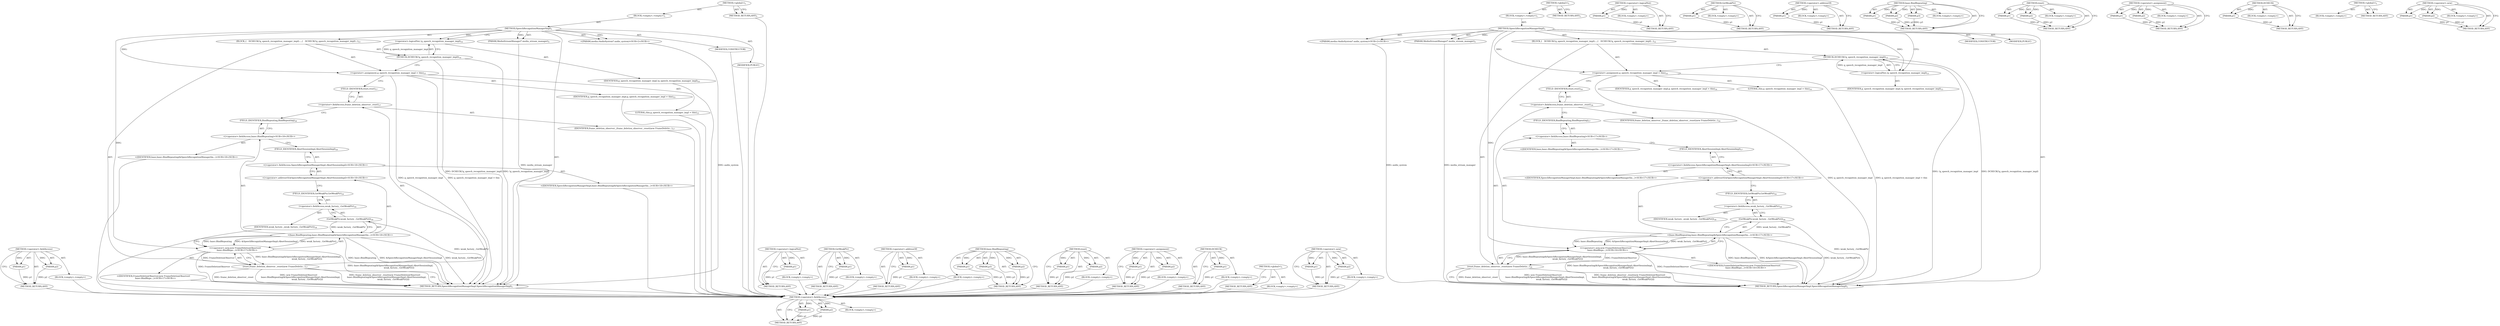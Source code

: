 digraph "&lt;operator&gt;.new" {
vulnerable_81 [label=<(METHOD,&lt;operator&gt;.fieldAccess)>];
vulnerable_82 [label=<(PARAM,p1)>];
vulnerable_83 [label=<(PARAM,p2)>];
vulnerable_84 [label=<(BLOCK,&lt;empty&gt;,&lt;empty&gt;)>];
vulnerable_85 [label=<(METHOD_RETURN,ANY)>];
vulnerable_6 [label=<(METHOD,&lt;global&gt;)<SUB>1</SUB>>];
vulnerable_7 [label=<(BLOCK,&lt;empty&gt;,&lt;empty&gt;)<SUB>1</SUB>>];
vulnerable_8 [label=<(METHOD,SpeechRecognitionManagerImpl)<SUB>1</SUB>>];
vulnerable_9 [label="<(PARAM,media::AudioSystem* audio_system)<SUB>2</SUB>>"];
vulnerable_10 [label=<(PARAM,MediaStreamManager* media_stream_manager)<SUB>3</SUB>>];
vulnerable_11 [label=<(BLOCK,{
   DCHECK(!g_speech_recognition_manager_impl)...,{
   DCHECK(!g_speech_recognition_manager_impl)...)<SUB>12</SUB>>];
vulnerable_12 [label=<(DCHECK,DCHECK(!g_speech_recognition_manager_impl))<SUB>13</SUB>>];
vulnerable_13 [label=<(&lt;operator&gt;.logicalNot,!g_speech_recognition_manager_impl)<SUB>13</SUB>>];
vulnerable_14 [label=<(IDENTIFIER,g_speech_recognition_manager_impl,!g_speech_recognition_manager_impl)<SUB>13</SUB>>];
vulnerable_15 [label=<(&lt;operator&gt;.assignment,g_speech_recognition_manager_impl = this)<SUB>14</SUB>>];
vulnerable_16 [label=<(IDENTIFIER,g_speech_recognition_manager_impl,g_speech_recognition_manager_impl = this)<SUB>14</SUB>>];
vulnerable_17 [label=<(LITERAL,this,g_speech_recognition_manager_impl = this)<SUB>14</SUB>>];
vulnerable_18 [label=<(reset,frame_deletion_observer_.reset(new FrameDeletio...)<SUB>16</SUB>>];
vulnerable_19 [label=<(&lt;operator&gt;.fieldAccess,frame_deletion_observer_.reset)<SUB>16</SUB>>];
vulnerable_20 [label=<(IDENTIFIER,frame_deletion_observer_,frame_deletion_observer_.reset(new FrameDeletio...)<SUB>16</SUB>>];
vulnerable_21 [label=<(FIELD_IDENTIFIER,reset,reset)<SUB>16</SUB>>];
vulnerable_22 [label="<(&lt;operator&gt;.new,new FrameDeletionObserver(
      base::BindRepe...)<SUB>16</SUB>>"];
vulnerable_23 [label="<(IDENTIFIER,FrameDeletionObserver,new FrameDeletionObserver(
      base::BindRepe...)<SUB>16</SUB>>"];
vulnerable_24 [label="<(base.BindRepeating,base::BindRepeating(&amp;SpeechRecognitionManagerIm...)<SUB>17</SUB>>"];
vulnerable_25 [label="<(&lt;operator&gt;.fieldAccess,base::BindRepeating)<SUB>17</SUB>>"];
vulnerable_26 [label="<(IDENTIFIER,base,base::BindRepeating(&amp;SpeechRecognitionManagerIm...)<SUB>17</SUB>>"];
vulnerable_27 [label=<(FIELD_IDENTIFIER,BindRepeating,BindRepeating)<SUB>17</SUB>>];
vulnerable_28 [label="<(&lt;operator&gt;.addressOf,&amp;SpeechRecognitionManagerImpl::AbortSessionImpl)<SUB>17</SUB>>"];
vulnerable_29 [label="<(&lt;operator&gt;.fieldAccess,SpeechRecognitionManagerImpl::AbortSessionImpl)<SUB>17</SUB>>"];
vulnerable_30 [label="<(IDENTIFIER,SpeechRecognitionManagerImpl,base::BindRepeating(&amp;SpeechRecognitionManagerIm...)<SUB>17</SUB>>"];
vulnerable_31 [label=<(FIELD_IDENTIFIER,AbortSessionImpl,AbortSessionImpl)<SUB>17</SUB>>];
vulnerable_32 [label=<(GetWeakPtr,weak_factory_.GetWeakPtr())<SUB>18</SUB>>];
vulnerable_33 [label=<(&lt;operator&gt;.fieldAccess,weak_factory_.GetWeakPtr)<SUB>18</SUB>>];
vulnerable_34 [label=<(IDENTIFIER,weak_factory_,weak_factory_.GetWeakPtr())<SUB>18</SUB>>];
vulnerable_35 [label=<(FIELD_IDENTIFIER,GetWeakPtr,GetWeakPtr)<SUB>18</SUB>>];
vulnerable_36 [label=<(MODIFIER,CONSTRUCTOR)>];
vulnerable_37 [label=<(MODIFIER,PUBLIC)>];
vulnerable_38 [label=<(METHOD_RETURN,SpeechRecognitionManagerImpl.SpeechRecognitionManagerImpl)<SUB>1</SUB>>];
vulnerable_40 [label=<(METHOD_RETURN,ANY)<SUB>1</SUB>>];
vulnerable_67 [label=<(METHOD,&lt;operator&gt;.logicalNot)>];
vulnerable_68 [label=<(PARAM,p1)>];
vulnerable_69 [label=<(BLOCK,&lt;empty&gt;,&lt;empty&gt;)>];
vulnerable_70 [label=<(METHOD_RETURN,ANY)>];
vulnerable_101 [label=<(METHOD,GetWeakPtr)>];
vulnerable_102 [label=<(PARAM,p1)>];
vulnerable_103 [label=<(BLOCK,&lt;empty&gt;,&lt;empty&gt;)>];
vulnerable_104 [label=<(METHOD_RETURN,ANY)>];
vulnerable_97 [label=<(METHOD,&lt;operator&gt;.addressOf)>];
vulnerable_98 [label=<(PARAM,p1)>];
vulnerable_99 [label=<(BLOCK,&lt;empty&gt;,&lt;empty&gt;)>];
vulnerable_100 [label=<(METHOD_RETURN,ANY)>];
vulnerable_91 [label=<(METHOD,base.BindRepeating)>];
vulnerable_92 [label=<(PARAM,p1)>];
vulnerable_93 [label=<(PARAM,p2)>];
vulnerable_94 [label=<(PARAM,p3)>];
vulnerable_95 [label=<(BLOCK,&lt;empty&gt;,&lt;empty&gt;)>];
vulnerable_96 [label=<(METHOD_RETURN,ANY)>];
vulnerable_76 [label=<(METHOD,reset)>];
vulnerable_77 [label=<(PARAM,p1)>];
vulnerable_78 [label=<(PARAM,p2)>];
vulnerable_79 [label=<(BLOCK,&lt;empty&gt;,&lt;empty&gt;)>];
vulnerable_80 [label=<(METHOD_RETURN,ANY)>];
vulnerable_71 [label=<(METHOD,&lt;operator&gt;.assignment)>];
vulnerable_72 [label=<(PARAM,p1)>];
vulnerable_73 [label=<(PARAM,p2)>];
vulnerable_74 [label=<(BLOCK,&lt;empty&gt;,&lt;empty&gt;)>];
vulnerable_75 [label=<(METHOD_RETURN,ANY)>];
vulnerable_63 [label=<(METHOD,DCHECK)>];
vulnerable_64 [label=<(PARAM,p1)>];
vulnerable_65 [label=<(BLOCK,&lt;empty&gt;,&lt;empty&gt;)>];
vulnerable_66 [label=<(METHOD_RETURN,ANY)>];
vulnerable_57 [label=<(METHOD,&lt;global&gt;)<SUB>1</SUB>>];
vulnerable_58 [label=<(BLOCK,&lt;empty&gt;,&lt;empty&gt;)>];
vulnerable_59 [label=<(METHOD_RETURN,ANY)>];
vulnerable_86 [label=<(METHOD,&lt;operator&gt;.new)>];
vulnerable_87 [label=<(PARAM,p1)>];
vulnerable_88 [label=<(PARAM,p2)>];
vulnerable_89 [label=<(BLOCK,&lt;empty&gt;,&lt;empty&gt;)>];
vulnerable_90 [label=<(METHOD_RETURN,ANY)>];
fixed_81 [label=<(METHOD,&lt;operator&gt;.fieldAccess)>];
fixed_82 [label=<(PARAM,p1)>];
fixed_83 [label=<(PARAM,p2)>];
fixed_84 [label=<(BLOCK,&lt;empty&gt;,&lt;empty&gt;)>];
fixed_85 [label=<(METHOD_RETURN,ANY)>];
fixed_6 [label=<(METHOD,&lt;global&gt;)<SUB>1</SUB>>];
fixed_7 [label=<(BLOCK,&lt;empty&gt;,&lt;empty&gt;)<SUB>1</SUB>>];
fixed_8 [label=<(METHOD,SpeechRecognitionManagerImpl)<SUB>1</SUB>>];
fixed_9 [label="<(PARAM,media::AudioSystem* audio_system)<SUB>2</SUB>>"];
fixed_10 [label=<(PARAM,MediaStreamManager* media_stream_manager)<SUB>3</SUB>>];
fixed_11 [label=<(BLOCK,{
   DCHECK(!g_speech_recognition_manager_impl)...,{
   DCHECK(!g_speech_recognition_manager_impl)...)<SUB>13</SUB>>];
fixed_12 [label=<(DCHECK,DCHECK(!g_speech_recognition_manager_impl))<SUB>14</SUB>>];
fixed_13 [label=<(&lt;operator&gt;.logicalNot,!g_speech_recognition_manager_impl)<SUB>14</SUB>>];
fixed_14 [label=<(IDENTIFIER,g_speech_recognition_manager_impl,!g_speech_recognition_manager_impl)<SUB>14</SUB>>];
fixed_15 [label=<(&lt;operator&gt;.assignment,g_speech_recognition_manager_impl = this)<SUB>15</SUB>>];
fixed_16 [label=<(IDENTIFIER,g_speech_recognition_manager_impl,g_speech_recognition_manager_impl = this)<SUB>15</SUB>>];
fixed_17 [label=<(LITERAL,this,g_speech_recognition_manager_impl = this)<SUB>15</SUB>>];
fixed_18 [label=<(reset,frame_deletion_observer_.reset(new FrameDeletio...)<SUB>17</SUB>>];
fixed_19 [label=<(&lt;operator&gt;.fieldAccess,frame_deletion_observer_.reset)<SUB>17</SUB>>];
fixed_20 [label=<(IDENTIFIER,frame_deletion_observer_,frame_deletion_observer_.reset(new FrameDeletio...)<SUB>17</SUB>>];
fixed_21 [label=<(FIELD_IDENTIFIER,reset,reset)<SUB>17</SUB>>];
fixed_22 [label="<(&lt;operator&gt;.new,new FrameDeletionObserver(
      base::BindRepe...)<SUB>17</SUB>>"];
fixed_23 [label="<(IDENTIFIER,FrameDeletionObserver,new FrameDeletionObserver(
      base::BindRepe...)<SUB>17</SUB>>"];
fixed_24 [label="<(base.BindRepeating,base::BindRepeating(&amp;SpeechRecognitionManagerIm...)<SUB>18</SUB>>"];
fixed_25 [label="<(&lt;operator&gt;.fieldAccess,base::BindRepeating)<SUB>18</SUB>>"];
fixed_26 [label="<(IDENTIFIER,base,base::BindRepeating(&amp;SpeechRecognitionManagerIm...)<SUB>18</SUB>>"];
fixed_27 [label=<(FIELD_IDENTIFIER,BindRepeating,BindRepeating)<SUB>18</SUB>>];
fixed_28 [label="<(&lt;operator&gt;.addressOf,&amp;SpeechRecognitionManagerImpl::AbortSessionImpl)<SUB>18</SUB>>"];
fixed_29 [label="<(&lt;operator&gt;.fieldAccess,SpeechRecognitionManagerImpl::AbortSessionImpl)<SUB>18</SUB>>"];
fixed_30 [label="<(IDENTIFIER,SpeechRecognitionManagerImpl,base::BindRepeating(&amp;SpeechRecognitionManagerIm...)<SUB>18</SUB>>"];
fixed_31 [label=<(FIELD_IDENTIFIER,AbortSessionImpl,AbortSessionImpl)<SUB>18</SUB>>];
fixed_32 [label=<(GetWeakPtr,weak_factory_.GetWeakPtr())<SUB>19</SUB>>];
fixed_33 [label=<(&lt;operator&gt;.fieldAccess,weak_factory_.GetWeakPtr)<SUB>19</SUB>>];
fixed_34 [label=<(IDENTIFIER,weak_factory_,weak_factory_.GetWeakPtr())<SUB>19</SUB>>];
fixed_35 [label=<(FIELD_IDENTIFIER,GetWeakPtr,GetWeakPtr)<SUB>19</SUB>>];
fixed_36 [label=<(MODIFIER,CONSTRUCTOR)>];
fixed_37 [label=<(MODIFIER,PUBLIC)>];
fixed_38 [label=<(METHOD_RETURN,SpeechRecognitionManagerImpl.SpeechRecognitionManagerImpl)<SUB>1</SUB>>];
fixed_40 [label=<(METHOD_RETURN,ANY)<SUB>1</SUB>>];
fixed_67 [label=<(METHOD,&lt;operator&gt;.logicalNot)>];
fixed_68 [label=<(PARAM,p1)>];
fixed_69 [label=<(BLOCK,&lt;empty&gt;,&lt;empty&gt;)>];
fixed_70 [label=<(METHOD_RETURN,ANY)>];
fixed_101 [label=<(METHOD,GetWeakPtr)>];
fixed_102 [label=<(PARAM,p1)>];
fixed_103 [label=<(BLOCK,&lt;empty&gt;,&lt;empty&gt;)>];
fixed_104 [label=<(METHOD_RETURN,ANY)>];
fixed_97 [label=<(METHOD,&lt;operator&gt;.addressOf)>];
fixed_98 [label=<(PARAM,p1)>];
fixed_99 [label=<(BLOCK,&lt;empty&gt;,&lt;empty&gt;)>];
fixed_100 [label=<(METHOD_RETURN,ANY)>];
fixed_91 [label=<(METHOD,base.BindRepeating)>];
fixed_92 [label=<(PARAM,p1)>];
fixed_93 [label=<(PARAM,p2)>];
fixed_94 [label=<(PARAM,p3)>];
fixed_95 [label=<(BLOCK,&lt;empty&gt;,&lt;empty&gt;)>];
fixed_96 [label=<(METHOD_RETURN,ANY)>];
fixed_76 [label=<(METHOD,reset)>];
fixed_77 [label=<(PARAM,p1)>];
fixed_78 [label=<(PARAM,p2)>];
fixed_79 [label=<(BLOCK,&lt;empty&gt;,&lt;empty&gt;)>];
fixed_80 [label=<(METHOD_RETURN,ANY)>];
fixed_71 [label=<(METHOD,&lt;operator&gt;.assignment)>];
fixed_72 [label=<(PARAM,p1)>];
fixed_73 [label=<(PARAM,p2)>];
fixed_74 [label=<(BLOCK,&lt;empty&gt;,&lt;empty&gt;)>];
fixed_75 [label=<(METHOD_RETURN,ANY)>];
fixed_63 [label=<(METHOD,DCHECK)>];
fixed_64 [label=<(PARAM,p1)>];
fixed_65 [label=<(BLOCK,&lt;empty&gt;,&lt;empty&gt;)>];
fixed_66 [label=<(METHOD_RETURN,ANY)>];
fixed_57 [label=<(METHOD,&lt;global&gt;)<SUB>1</SUB>>];
fixed_58 [label=<(BLOCK,&lt;empty&gt;,&lt;empty&gt;)>];
fixed_59 [label=<(METHOD_RETURN,ANY)>];
fixed_86 [label=<(METHOD,&lt;operator&gt;.new)>];
fixed_87 [label=<(PARAM,p1)>];
fixed_88 [label=<(PARAM,p2)>];
fixed_89 [label=<(BLOCK,&lt;empty&gt;,&lt;empty&gt;)>];
fixed_90 [label=<(METHOD_RETURN,ANY)>];
vulnerable_81 -> vulnerable_82  [key=0, label="AST: "];
vulnerable_81 -> vulnerable_82  [key=1, label="DDG: "];
vulnerable_81 -> vulnerable_84  [key=0, label="AST: "];
vulnerable_81 -> vulnerable_83  [key=0, label="AST: "];
vulnerable_81 -> vulnerable_83  [key=1, label="DDG: "];
vulnerable_81 -> vulnerable_85  [key=0, label="AST: "];
vulnerable_81 -> vulnerable_85  [key=1, label="CFG: "];
vulnerable_82 -> vulnerable_85  [key=0, label="DDG: p1"];
vulnerable_83 -> vulnerable_85  [key=0, label="DDG: p2"];
vulnerable_6 -> vulnerable_7  [key=0, label="AST: "];
vulnerable_6 -> vulnerable_40  [key=0, label="AST: "];
vulnerable_6 -> vulnerable_40  [key=1, label="CFG: "];
vulnerable_7 -> vulnerable_8  [key=0, label="AST: "];
vulnerable_8 -> vulnerable_9  [key=0, label="AST: "];
vulnerable_8 -> vulnerable_9  [key=1, label="DDG: "];
vulnerable_8 -> vulnerable_10  [key=0, label="AST: "];
vulnerable_8 -> vulnerable_10  [key=1, label="DDG: "];
vulnerable_8 -> vulnerable_11  [key=0, label="AST: "];
vulnerable_8 -> vulnerable_36  [key=0, label="AST: "];
vulnerable_8 -> vulnerable_37  [key=0, label="AST: "];
vulnerable_8 -> vulnerable_38  [key=0, label="AST: "];
vulnerable_8 -> vulnerable_13  [key=0, label="CFG: "];
vulnerable_8 -> vulnerable_13  [key=1, label="DDG: "];
vulnerable_8 -> vulnerable_15  [key=0, label="DDG: "];
vulnerable_8 -> vulnerable_22  [key=0, label="DDG: "];
vulnerable_9 -> vulnerable_38  [key=0, label="DDG: audio_system"];
vulnerable_10 -> vulnerable_38  [key=0, label="DDG: media_stream_manager"];
vulnerable_11 -> vulnerable_12  [key=0, label="AST: "];
vulnerable_11 -> vulnerable_15  [key=0, label="AST: "];
vulnerable_11 -> vulnerable_18  [key=0, label="AST: "];
vulnerable_12 -> vulnerable_13  [key=0, label="AST: "];
vulnerable_12 -> vulnerable_15  [key=0, label="CFG: "];
vulnerable_12 -> vulnerable_38  [key=0, label="DDG: !g_speech_recognition_manager_impl"];
vulnerable_12 -> vulnerable_38  [key=1, label="DDG: DCHECK(!g_speech_recognition_manager_impl)"];
vulnerable_13 -> vulnerable_14  [key=0, label="AST: "];
vulnerable_13 -> vulnerable_12  [key=0, label="CFG: "];
vulnerable_13 -> vulnerable_12  [key=1, label="DDG: g_speech_recognition_manager_impl"];
vulnerable_15 -> vulnerable_16  [key=0, label="AST: "];
vulnerable_15 -> vulnerable_17  [key=0, label="AST: "];
vulnerable_15 -> vulnerable_21  [key=0, label="CFG: "];
vulnerable_15 -> vulnerable_38  [key=0, label="DDG: g_speech_recognition_manager_impl"];
vulnerable_15 -> vulnerable_38  [key=1, label="DDG: g_speech_recognition_manager_impl = this"];
vulnerable_18 -> vulnerable_19  [key=0, label="AST: "];
vulnerable_18 -> vulnerable_22  [key=0, label="AST: "];
vulnerable_18 -> vulnerable_38  [key=0, label="CFG: "];
vulnerable_18 -> vulnerable_38  [key=1, label="DDG: frame_deletion_observer_.reset"];
vulnerable_18 -> vulnerable_38  [key=2, label="DDG: new FrameDeletionObserver(
      base::BindRepeating(&amp;SpeechRecognitionManagerImpl::AbortSessionImpl,
                          weak_factory_.GetWeakPtr()))"];
vulnerable_18 -> vulnerable_38  [key=3, label="DDG: frame_deletion_observer_.reset(new FrameDeletionObserver(
      base::BindRepeating(&amp;SpeechRecognitionManagerImpl::AbortSessionImpl,
                          weak_factory_.GetWeakPtr())))"];
vulnerable_19 -> vulnerable_20  [key=0, label="AST: "];
vulnerable_19 -> vulnerable_21  [key=0, label="AST: "];
vulnerable_19 -> vulnerable_27  [key=0, label="CFG: "];
vulnerable_21 -> vulnerable_19  [key=0, label="CFG: "];
vulnerable_22 -> vulnerable_23  [key=0, label="AST: "];
vulnerable_22 -> vulnerable_24  [key=0, label="AST: "];
vulnerable_22 -> vulnerable_18  [key=0, label="CFG: "];
vulnerable_22 -> vulnerable_18  [key=1, label="DDG: FrameDeletionObserver"];
vulnerable_22 -> vulnerable_18  [key=2, label="DDG: base::BindRepeating(&amp;SpeechRecognitionManagerImpl::AbortSessionImpl,
                          weak_factory_.GetWeakPtr())"];
vulnerable_22 -> vulnerable_38  [key=0, label="DDG: base::BindRepeating(&amp;SpeechRecognitionManagerImpl::AbortSessionImpl,
                          weak_factory_.GetWeakPtr())"];
vulnerable_22 -> vulnerable_38  [key=1, label="DDG: FrameDeletionObserver"];
vulnerable_24 -> vulnerable_25  [key=0, label="AST: "];
vulnerable_24 -> vulnerable_28  [key=0, label="AST: "];
vulnerable_24 -> vulnerable_32  [key=0, label="AST: "];
vulnerable_24 -> vulnerable_22  [key=0, label="CFG: "];
vulnerable_24 -> vulnerable_22  [key=1, label="DDG: base::BindRepeating"];
vulnerable_24 -> vulnerable_22  [key=2, label="DDG: &amp;SpeechRecognitionManagerImpl::AbortSessionImpl"];
vulnerable_24 -> vulnerable_22  [key=3, label="DDG: weak_factory_.GetWeakPtr()"];
vulnerable_24 -> vulnerable_38  [key=0, label="DDG: base::BindRepeating"];
vulnerable_24 -> vulnerable_38  [key=1, label="DDG: &amp;SpeechRecognitionManagerImpl::AbortSessionImpl"];
vulnerable_24 -> vulnerable_38  [key=2, label="DDG: weak_factory_.GetWeakPtr()"];
vulnerable_25 -> vulnerable_26  [key=0, label="AST: "];
vulnerable_25 -> vulnerable_27  [key=0, label="AST: "];
vulnerable_25 -> vulnerable_31  [key=0, label="CFG: "];
vulnerable_27 -> vulnerable_25  [key=0, label="CFG: "];
vulnerable_28 -> vulnerable_29  [key=0, label="AST: "];
vulnerable_28 -> vulnerable_35  [key=0, label="CFG: "];
vulnerable_29 -> vulnerable_30  [key=0, label="AST: "];
vulnerable_29 -> vulnerable_31  [key=0, label="AST: "];
vulnerable_29 -> vulnerable_28  [key=0, label="CFG: "];
vulnerable_31 -> vulnerable_29  [key=0, label="CFG: "];
vulnerable_32 -> vulnerable_33  [key=0, label="AST: "];
vulnerable_32 -> vulnerable_24  [key=0, label="CFG: "];
vulnerable_32 -> vulnerable_24  [key=1, label="DDG: weak_factory_.GetWeakPtr"];
vulnerable_32 -> vulnerable_38  [key=0, label="DDG: weak_factory_.GetWeakPtr"];
vulnerable_33 -> vulnerable_34  [key=0, label="AST: "];
vulnerable_33 -> vulnerable_35  [key=0, label="AST: "];
vulnerable_33 -> vulnerable_32  [key=0, label="CFG: "];
vulnerable_35 -> vulnerable_33  [key=0, label="CFG: "];
vulnerable_67 -> vulnerable_68  [key=0, label="AST: "];
vulnerable_67 -> vulnerable_68  [key=1, label="DDG: "];
vulnerable_67 -> vulnerable_69  [key=0, label="AST: "];
vulnerable_67 -> vulnerable_70  [key=0, label="AST: "];
vulnerable_67 -> vulnerable_70  [key=1, label="CFG: "];
vulnerable_68 -> vulnerable_70  [key=0, label="DDG: p1"];
vulnerable_101 -> vulnerable_102  [key=0, label="AST: "];
vulnerable_101 -> vulnerable_102  [key=1, label="DDG: "];
vulnerable_101 -> vulnerable_103  [key=0, label="AST: "];
vulnerable_101 -> vulnerable_104  [key=0, label="AST: "];
vulnerable_101 -> vulnerable_104  [key=1, label="CFG: "];
vulnerable_102 -> vulnerable_104  [key=0, label="DDG: p1"];
vulnerable_97 -> vulnerable_98  [key=0, label="AST: "];
vulnerable_97 -> vulnerable_98  [key=1, label="DDG: "];
vulnerable_97 -> vulnerable_99  [key=0, label="AST: "];
vulnerable_97 -> vulnerable_100  [key=0, label="AST: "];
vulnerable_97 -> vulnerable_100  [key=1, label="CFG: "];
vulnerable_98 -> vulnerable_100  [key=0, label="DDG: p1"];
vulnerable_91 -> vulnerable_92  [key=0, label="AST: "];
vulnerable_91 -> vulnerable_92  [key=1, label="DDG: "];
vulnerable_91 -> vulnerable_95  [key=0, label="AST: "];
vulnerable_91 -> vulnerable_93  [key=0, label="AST: "];
vulnerable_91 -> vulnerable_93  [key=1, label="DDG: "];
vulnerable_91 -> vulnerable_96  [key=0, label="AST: "];
vulnerable_91 -> vulnerable_96  [key=1, label="CFG: "];
vulnerable_91 -> vulnerable_94  [key=0, label="AST: "];
vulnerable_91 -> vulnerable_94  [key=1, label="DDG: "];
vulnerable_92 -> vulnerable_96  [key=0, label="DDG: p1"];
vulnerable_93 -> vulnerable_96  [key=0, label="DDG: p2"];
vulnerable_94 -> vulnerable_96  [key=0, label="DDG: p3"];
vulnerable_76 -> vulnerable_77  [key=0, label="AST: "];
vulnerable_76 -> vulnerable_77  [key=1, label="DDG: "];
vulnerable_76 -> vulnerable_79  [key=0, label="AST: "];
vulnerable_76 -> vulnerable_78  [key=0, label="AST: "];
vulnerable_76 -> vulnerable_78  [key=1, label="DDG: "];
vulnerable_76 -> vulnerable_80  [key=0, label="AST: "];
vulnerable_76 -> vulnerable_80  [key=1, label="CFG: "];
vulnerable_77 -> vulnerable_80  [key=0, label="DDG: p1"];
vulnerable_78 -> vulnerable_80  [key=0, label="DDG: p2"];
vulnerable_71 -> vulnerable_72  [key=0, label="AST: "];
vulnerable_71 -> vulnerable_72  [key=1, label="DDG: "];
vulnerable_71 -> vulnerable_74  [key=0, label="AST: "];
vulnerable_71 -> vulnerable_73  [key=0, label="AST: "];
vulnerable_71 -> vulnerable_73  [key=1, label="DDG: "];
vulnerable_71 -> vulnerable_75  [key=0, label="AST: "];
vulnerable_71 -> vulnerable_75  [key=1, label="CFG: "];
vulnerable_72 -> vulnerable_75  [key=0, label="DDG: p1"];
vulnerable_73 -> vulnerable_75  [key=0, label="DDG: p2"];
vulnerable_63 -> vulnerable_64  [key=0, label="AST: "];
vulnerable_63 -> vulnerable_64  [key=1, label="DDG: "];
vulnerable_63 -> vulnerable_65  [key=0, label="AST: "];
vulnerable_63 -> vulnerable_66  [key=0, label="AST: "];
vulnerable_63 -> vulnerable_66  [key=1, label="CFG: "];
vulnerable_64 -> vulnerable_66  [key=0, label="DDG: p1"];
vulnerable_57 -> vulnerable_58  [key=0, label="AST: "];
vulnerable_57 -> vulnerable_59  [key=0, label="AST: "];
vulnerable_57 -> vulnerable_59  [key=1, label="CFG: "];
vulnerable_86 -> vulnerable_87  [key=0, label="AST: "];
vulnerable_86 -> vulnerable_87  [key=1, label="DDG: "];
vulnerable_86 -> vulnerable_89  [key=0, label="AST: "];
vulnerable_86 -> vulnerable_88  [key=0, label="AST: "];
vulnerable_86 -> vulnerable_88  [key=1, label="DDG: "];
vulnerable_86 -> vulnerable_90  [key=0, label="AST: "];
vulnerable_86 -> vulnerable_90  [key=1, label="CFG: "];
vulnerable_87 -> vulnerable_90  [key=0, label="DDG: p1"];
vulnerable_88 -> vulnerable_90  [key=0, label="DDG: p2"];
fixed_81 -> fixed_82  [key=0, label="AST: "];
fixed_81 -> fixed_82  [key=1, label="DDG: "];
fixed_81 -> fixed_84  [key=0, label="AST: "];
fixed_81 -> fixed_83  [key=0, label="AST: "];
fixed_81 -> fixed_83  [key=1, label="DDG: "];
fixed_81 -> fixed_85  [key=0, label="AST: "];
fixed_81 -> fixed_85  [key=1, label="CFG: "];
fixed_82 -> fixed_85  [key=0, label="DDG: p1"];
fixed_83 -> fixed_85  [key=0, label="DDG: p2"];
fixed_84 -> vulnerable_81  [key=0];
fixed_85 -> vulnerable_81  [key=0];
fixed_6 -> fixed_7  [key=0, label="AST: "];
fixed_6 -> fixed_40  [key=0, label="AST: "];
fixed_6 -> fixed_40  [key=1, label="CFG: "];
fixed_7 -> fixed_8  [key=0, label="AST: "];
fixed_8 -> fixed_9  [key=0, label="AST: "];
fixed_8 -> fixed_9  [key=1, label="DDG: "];
fixed_8 -> fixed_10  [key=0, label="AST: "];
fixed_8 -> fixed_10  [key=1, label="DDG: "];
fixed_8 -> fixed_11  [key=0, label="AST: "];
fixed_8 -> fixed_36  [key=0, label="AST: "];
fixed_8 -> fixed_37  [key=0, label="AST: "];
fixed_8 -> fixed_38  [key=0, label="AST: "];
fixed_8 -> fixed_13  [key=0, label="CFG: "];
fixed_8 -> fixed_13  [key=1, label="DDG: "];
fixed_8 -> fixed_15  [key=0, label="DDG: "];
fixed_8 -> fixed_22  [key=0, label="DDG: "];
fixed_9 -> fixed_38  [key=0, label="DDG: audio_system"];
fixed_10 -> fixed_38  [key=0, label="DDG: media_stream_manager"];
fixed_11 -> fixed_12  [key=0, label="AST: "];
fixed_11 -> fixed_15  [key=0, label="AST: "];
fixed_11 -> fixed_18  [key=0, label="AST: "];
fixed_12 -> fixed_13  [key=0, label="AST: "];
fixed_12 -> fixed_15  [key=0, label="CFG: "];
fixed_12 -> fixed_38  [key=0, label="DDG: !g_speech_recognition_manager_impl"];
fixed_12 -> fixed_38  [key=1, label="DDG: DCHECK(!g_speech_recognition_manager_impl)"];
fixed_13 -> fixed_14  [key=0, label="AST: "];
fixed_13 -> fixed_12  [key=0, label="CFG: "];
fixed_13 -> fixed_12  [key=1, label="DDG: g_speech_recognition_manager_impl"];
fixed_14 -> vulnerable_81  [key=0];
fixed_15 -> fixed_16  [key=0, label="AST: "];
fixed_15 -> fixed_17  [key=0, label="AST: "];
fixed_15 -> fixed_21  [key=0, label="CFG: "];
fixed_15 -> fixed_38  [key=0, label="DDG: g_speech_recognition_manager_impl"];
fixed_15 -> fixed_38  [key=1, label="DDG: g_speech_recognition_manager_impl = this"];
fixed_16 -> vulnerable_81  [key=0];
fixed_17 -> vulnerable_81  [key=0];
fixed_18 -> fixed_19  [key=0, label="AST: "];
fixed_18 -> fixed_22  [key=0, label="AST: "];
fixed_18 -> fixed_38  [key=0, label="CFG: "];
fixed_18 -> fixed_38  [key=1, label="DDG: frame_deletion_observer_.reset"];
fixed_18 -> fixed_38  [key=2, label="DDG: new FrameDeletionObserver(
      base::BindRepeating(&amp;SpeechRecognitionManagerImpl::AbortSessionImpl,
                          weak_factory_.GetWeakPtr()))"];
fixed_18 -> fixed_38  [key=3, label="DDG: frame_deletion_observer_.reset(new FrameDeletionObserver(
      base::BindRepeating(&amp;SpeechRecognitionManagerImpl::AbortSessionImpl,
                          weak_factory_.GetWeakPtr())))"];
fixed_19 -> fixed_20  [key=0, label="AST: "];
fixed_19 -> fixed_21  [key=0, label="AST: "];
fixed_19 -> fixed_27  [key=0, label="CFG: "];
fixed_20 -> vulnerable_81  [key=0];
fixed_21 -> fixed_19  [key=0, label="CFG: "];
fixed_22 -> fixed_23  [key=0, label="AST: "];
fixed_22 -> fixed_24  [key=0, label="AST: "];
fixed_22 -> fixed_18  [key=0, label="CFG: "];
fixed_22 -> fixed_18  [key=1, label="DDG: FrameDeletionObserver"];
fixed_22 -> fixed_18  [key=2, label="DDG: base::BindRepeating(&amp;SpeechRecognitionManagerImpl::AbortSessionImpl,
                          weak_factory_.GetWeakPtr())"];
fixed_22 -> fixed_38  [key=0, label="DDG: base::BindRepeating(&amp;SpeechRecognitionManagerImpl::AbortSessionImpl,
                          weak_factory_.GetWeakPtr())"];
fixed_22 -> fixed_38  [key=1, label="DDG: FrameDeletionObserver"];
fixed_23 -> vulnerable_81  [key=0];
fixed_24 -> fixed_25  [key=0, label="AST: "];
fixed_24 -> fixed_28  [key=0, label="AST: "];
fixed_24 -> fixed_32  [key=0, label="AST: "];
fixed_24 -> fixed_22  [key=0, label="CFG: "];
fixed_24 -> fixed_22  [key=1, label="DDG: base::BindRepeating"];
fixed_24 -> fixed_22  [key=2, label="DDG: &amp;SpeechRecognitionManagerImpl::AbortSessionImpl"];
fixed_24 -> fixed_22  [key=3, label="DDG: weak_factory_.GetWeakPtr()"];
fixed_24 -> fixed_38  [key=0, label="DDG: base::BindRepeating"];
fixed_24 -> fixed_38  [key=1, label="DDG: &amp;SpeechRecognitionManagerImpl::AbortSessionImpl"];
fixed_24 -> fixed_38  [key=2, label="DDG: weak_factory_.GetWeakPtr()"];
fixed_25 -> fixed_26  [key=0, label="AST: "];
fixed_25 -> fixed_27  [key=0, label="AST: "];
fixed_25 -> fixed_31  [key=0, label="CFG: "];
fixed_26 -> vulnerable_81  [key=0];
fixed_27 -> fixed_25  [key=0, label="CFG: "];
fixed_28 -> fixed_29  [key=0, label="AST: "];
fixed_28 -> fixed_35  [key=0, label="CFG: "];
fixed_29 -> fixed_30  [key=0, label="AST: "];
fixed_29 -> fixed_31  [key=0, label="AST: "];
fixed_29 -> fixed_28  [key=0, label="CFG: "];
fixed_30 -> vulnerable_81  [key=0];
fixed_31 -> fixed_29  [key=0, label="CFG: "];
fixed_32 -> fixed_33  [key=0, label="AST: "];
fixed_32 -> fixed_24  [key=0, label="CFG: "];
fixed_32 -> fixed_24  [key=1, label="DDG: weak_factory_.GetWeakPtr"];
fixed_32 -> fixed_38  [key=0, label="DDG: weak_factory_.GetWeakPtr"];
fixed_33 -> fixed_34  [key=0, label="AST: "];
fixed_33 -> fixed_35  [key=0, label="AST: "];
fixed_33 -> fixed_32  [key=0, label="CFG: "];
fixed_34 -> vulnerable_81  [key=0];
fixed_35 -> fixed_33  [key=0, label="CFG: "];
fixed_36 -> vulnerable_81  [key=0];
fixed_37 -> vulnerable_81  [key=0];
fixed_38 -> vulnerable_81  [key=0];
fixed_40 -> vulnerable_81  [key=0];
fixed_67 -> fixed_68  [key=0, label="AST: "];
fixed_67 -> fixed_68  [key=1, label="DDG: "];
fixed_67 -> fixed_69  [key=0, label="AST: "];
fixed_67 -> fixed_70  [key=0, label="AST: "];
fixed_67 -> fixed_70  [key=1, label="CFG: "];
fixed_68 -> fixed_70  [key=0, label="DDG: p1"];
fixed_69 -> vulnerable_81  [key=0];
fixed_70 -> vulnerable_81  [key=0];
fixed_101 -> fixed_102  [key=0, label="AST: "];
fixed_101 -> fixed_102  [key=1, label="DDG: "];
fixed_101 -> fixed_103  [key=0, label="AST: "];
fixed_101 -> fixed_104  [key=0, label="AST: "];
fixed_101 -> fixed_104  [key=1, label="CFG: "];
fixed_102 -> fixed_104  [key=0, label="DDG: p1"];
fixed_103 -> vulnerable_81  [key=0];
fixed_104 -> vulnerable_81  [key=0];
fixed_97 -> fixed_98  [key=0, label="AST: "];
fixed_97 -> fixed_98  [key=1, label="DDG: "];
fixed_97 -> fixed_99  [key=0, label="AST: "];
fixed_97 -> fixed_100  [key=0, label="AST: "];
fixed_97 -> fixed_100  [key=1, label="CFG: "];
fixed_98 -> fixed_100  [key=0, label="DDG: p1"];
fixed_99 -> vulnerable_81  [key=0];
fixed_100 -> vulnerable_81  [key=0];
fixed_91 -> fixed_92  [key=0, label="AST: "];
fixed_91 -> fixed_92  [key=1, label="DDG: "];
fixed_91 -> fixed_95  [key=0, label="AST: "];
fixed_91 -> fixed_93  [key=0, label="AST: "];
fixed_91 -> fixed_93  [key=1, label="DDG: "];
fixed_91 -> fixed_96  [key=0, label="AST: "];
fixed_91 -> fixed_96  [key=1, label="CFG: "];
fixed_91 -> fixed_94  [key=0, label="AST: "];
fixed_91 -> fixed_94  [key=1, label="DDG: "];
fixed_92 -> fixed_96  [key=0, label="DDG: p1"];
fixed_93 -> fixed_96  [key=0, label="DDG: p2"];
fixed_94 -> fixed_96  [key=0, label="DDG: p3"];
fixed_95 -> vulnerable_81  [key=0];
fixed_96 -> vulnerable_81  [key=0];
fixed_76 -> fixed_77  [key=0, label="AST: "];
fixed_76 -> fixed_77  [key=1, label="DDG: "];
fixed_76 -> fixed_79  [key=0, label="AST: "];
fixed_76 -> fixed_78  [key=0, label="AST: "];
fixed_76 -> fixed_78  [key=1, label="DDG: "];
fixed_76 -> fixed_80  [key=0, label="AST: "];
fixed_76 -> fixed_80  [key=1, label="CFG: "];
fixed_77 -> fixed_80  [key=0, label="DDG: p1"];
fixed_78 -> fixed_80  [key=0, label="DDG: p2"];
fixed_79 -> vulnerable_81  [key=0];
fixed_80 -> vulnerable_81  [key=0];
fixed_71 -> fixed_72  [key=0, label="AST: "];
fixed_71 -> fixed_72  [key=1, label="DDG: "];
fixed_71 -> fixed_74  [key=0, label="AST: "];
fixed_71 -> fixed_73  [key=0, label="AST: "];
fixed_71 -> fixed_73  [key=1, label="DDG: "];
fixed_71 -> fixed_75  [key=0, label="AST: "];
fixed_71 -> fixed_75  [key=1, label="CFG: "];
fixed_72 -> fixed_75  [key=0, label="DDG: p1"];
fixed_73 -> fixed_75  [key=0, label="DDG: p2"];
fixed_74 -> vulnerable_81  [key=0];
fixed_75 -> vulnerable_81  [key=0];
fixed_63 -> fixed_64  [key=0, label="AST: "];
fixed_63 -> fixed_64  [key=1, label="DDG: "];
fixed_63 -> fixed_65  [key=0, label="AST: "];
fixed_63 -> fixed_66  [key=0, label="AST: "];
fixed_63 -> fixed_66  [key=1, label="CFG: "];
fixed_64 -> fixed_66  [key=0, label="DDG: p1"];
fixed_65 -> vulnerable_81  [key=0];
fixed_66 -> vulnerable_81  [key=0];
fixed_57 -> fixed_58  [key=0, label="AST: "];
fixed_57 -> fixed_59  [key=0, label="AST: "];
fixed_57 -> fixed_59  [key=1, label="CFG: "];
fixed_58 -> vulnerable_81  [key=0];
fixed_59 -> vulnerable_81  [key=0];
fixed_86 -> fixed_87  [key=0, label="AST: "];
fixed_86 -> fixed_87  [key=1, label="DDG: "];
fixed_86 -> fixed_89  [key=0, label="AST: "];
fixed_86 -> fixed_88  [key=0, label="AST: "];
fixed_86 -> fixed_88  [key=1, label="DDG: "];
fixed_86 -> fixed_90  [key=0, label="AST: "];
fixed_86 -> fixed_90  [key=1, label="CFG: "];
fixed_87 -> fixed_90  [key=0, label="DDG: p1"];
fixed_88 -> fixed_90  [key=0, label="DDG: p2"];
fixed_89 -> vulnerable_81  [key=0];
fixed_90 -> vulnerable_81  [key=0];
}
